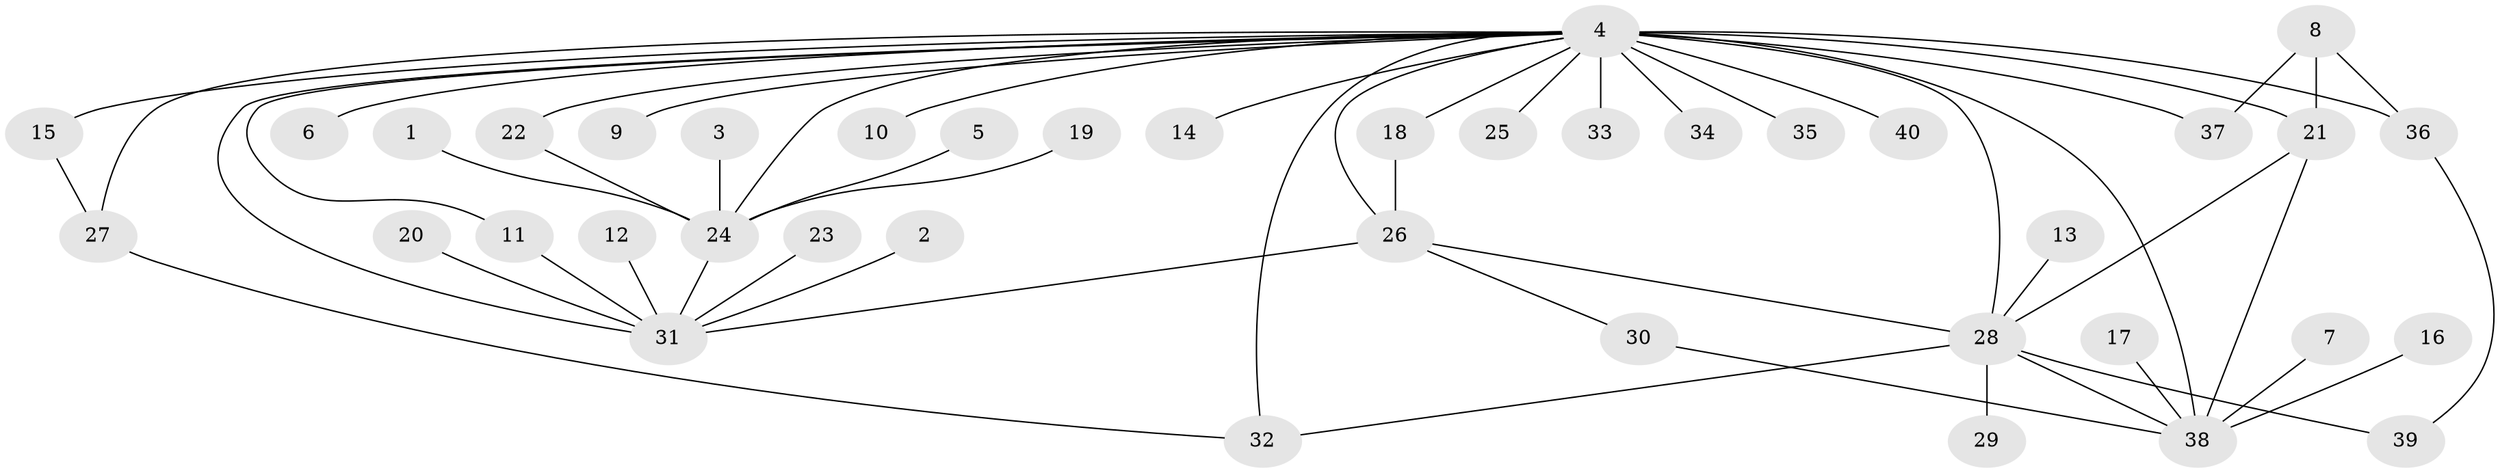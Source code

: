 // original degree distribution, {16: 0.0125, 22: 0.0125, 10: 0.025, 8: 0.025, 2: 0.2375, 6: 0.025, 1: 0.4875, 3: 0.1125, 5: 0.025, 12: 0.0125, 4: 0.025}
// Generated by graph-tools (version 1.1) at 2025/26/03/09/25 03:26:01]
// undirected, 40 vertices, 55 edges
graph export_dot {
graph [start="1"]
  node [color=gray90,style=filled];
  1;
  2;
  3;
  4;
  5;
  6;
  7;
  8;
  9;
  10;
  11;
  12;
  13;
  14;
  15;
  16;
  17;
  18;
  19;
  20;
  21;
  22;
  23;
  24;
  25;
  26;
  27;
  28;
  29;
  30;
  31;
  32;
  33;
  34;
  35;
  36;
  37;
  38;
  39;
  40;
  1 -- 24 [weight=1.0];
  2 -- 31 [weight=1.0];
  3 -- 24 [weight=1.0];
  4 -- 6 [weight=1.0];
  4 -- 9 [weight=1.0];
  4 -- 10 [weight=1.0];
  4 -- 11 [weight=1.0];
  4 -- 14 [weight=1.0];
  4 -- 15 [weight=1.0];
  4 -- 18 [weight=1.0];
  4 -- 21 [weight=2.0];
  4 -- 22 [weight=1.0];
  4 -- 24 [weight=1.0];
  4 -- 25 [weight=1.0];
  4 -- 26 [weight=1.0];
  4 -- 27 [weight=1.0];
  4 -- 28 [weight=3.0];
  4 -- 31 [weight=1.0];
  4 -- 32 [weight=2.0];
  4 -- 33 [weight=1.0];
  4 -- 34 [weight=2.0];
  4 -- 35 [weight=2.0];
  4 -- 36 [weight=1.0];
  4 -- 37 [weight=2.0];
  4 -- 38 [weight=2.0];
  4 -- 40 [weight=1.0];
  5 -- 24 [weight=1.0];
  7 -- 38 [weight=1.0];
  8 -- 21 [weight=1.0];
  8 -- 36 [weight=1.0];
  8 -- 37 [weight=1.0];
  11 -- 31 [weight=1.0];
  12 -- 31 [weight=1.0];
  13 -- 28 [weight=1.0];
  15 -- 27 [weight=1.0];
  16 -- 38 [weight=1.0];
  17 -- 38 [weight=1.0];
  18 -- 26 [weight=1.0];
  19 -- 24 [weight=1.0];
  20 -- 31 [weight=1.0];
  21 -- 28 [weight=1.0];
  21 -- 38 [weight=1.0];
  22 -- 24 [weight=1.0];
  23 -- 31 [weight=1.0];
  24 -- 31 [weight=1.0];
  26 -- 28 [weight=1.0];
  26 -- 30 [weight=1.0];
  26 -- 31 [weight=1.0];
  27 -- 32 [weight=1.0];
  28 -- 29 [weight=1.0];
  28 -- 32 [weight=1.0];
  28 -- 38 [weight=1.0];
  28 -- 39 [weight=1.0];
  30 -- 38 [weight=1.0];
  36 -- 39 [weight=1.0];
}
